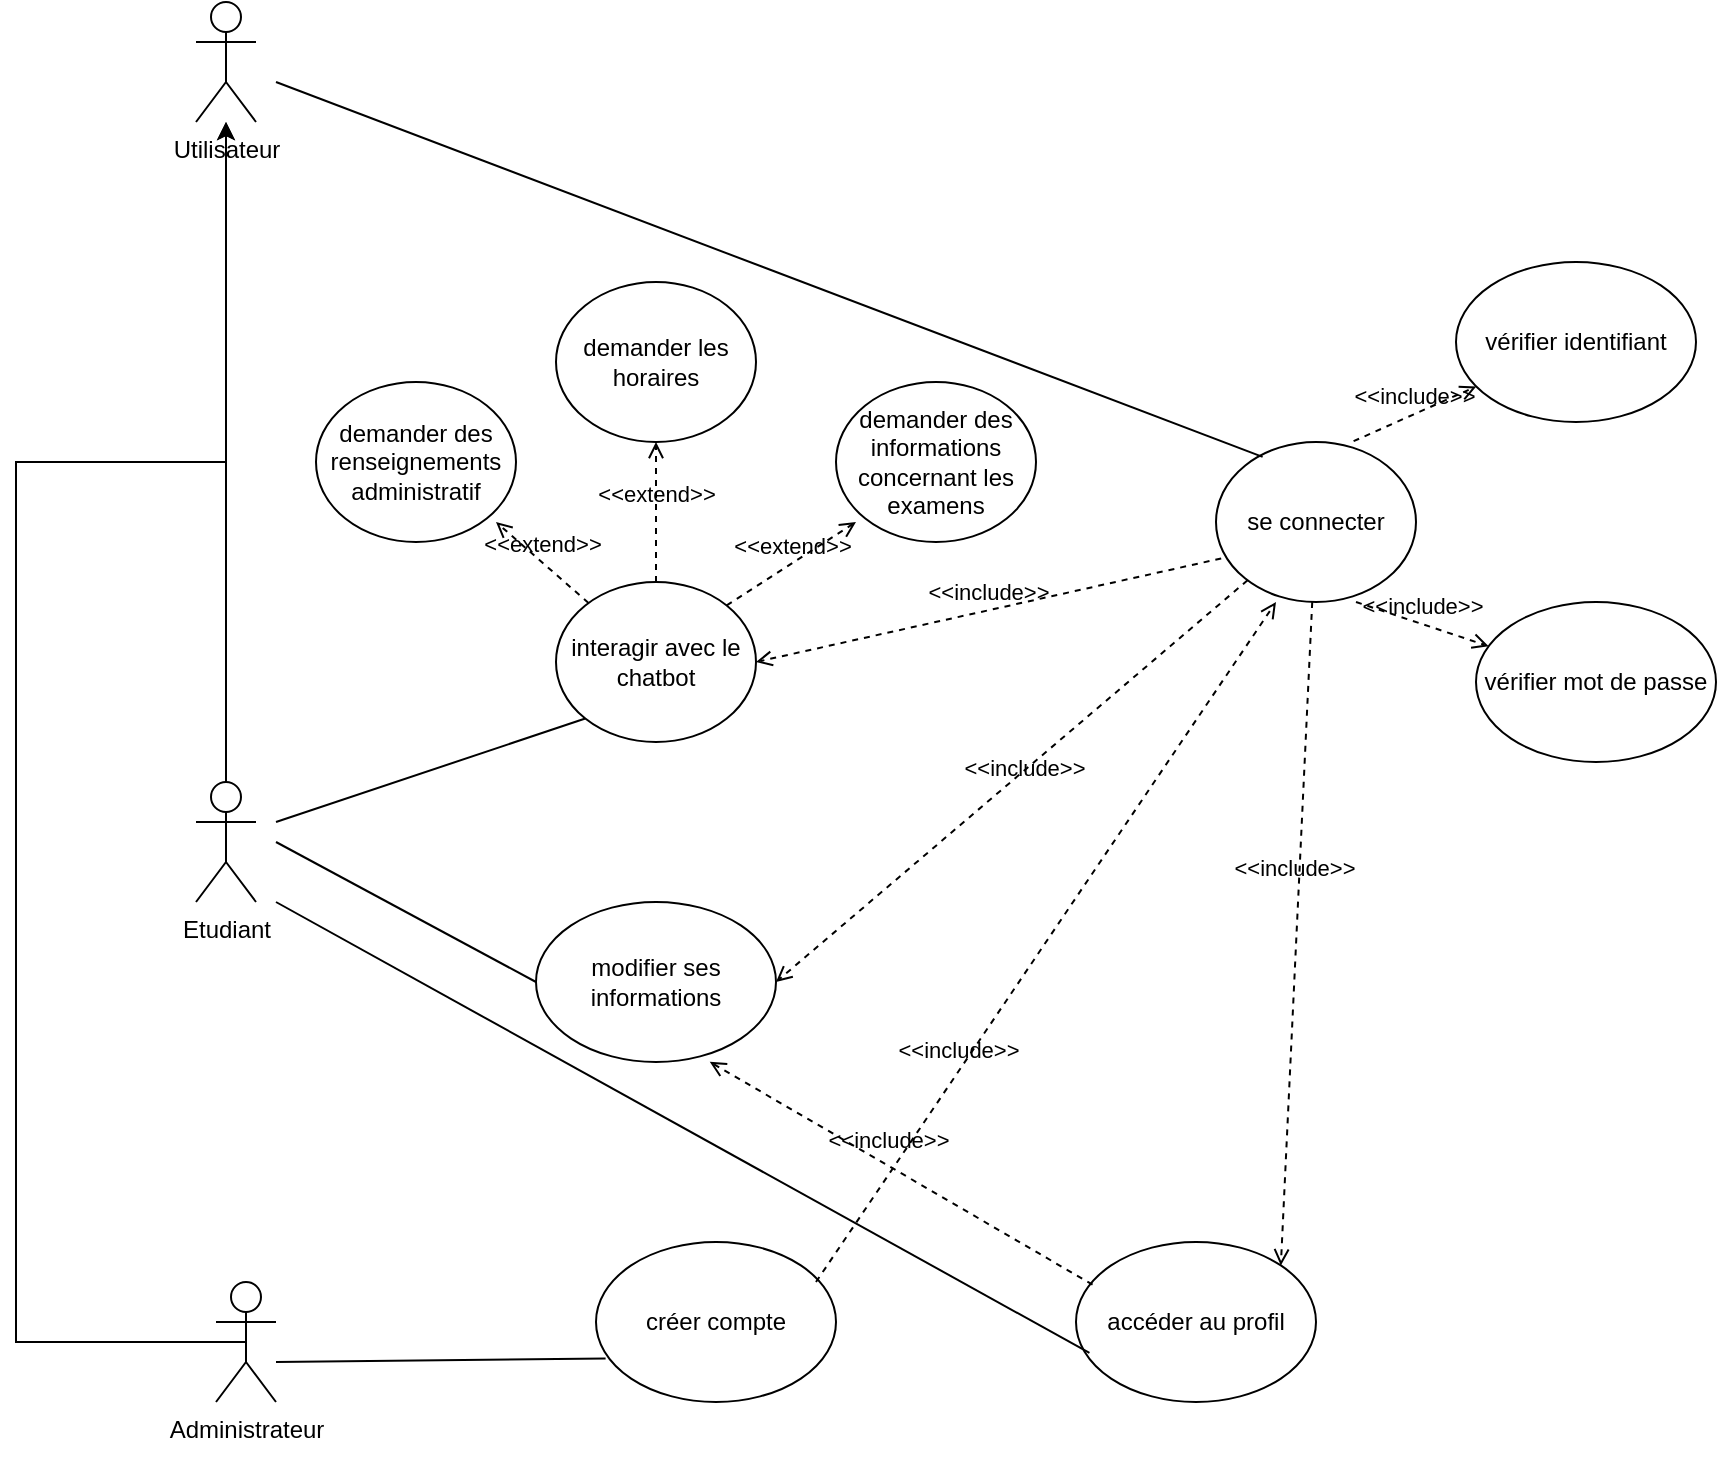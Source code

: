 <mxfile version="26.1.3">
  <diagram name="Page-1" id="xa2ETW6WLZH7pUlQNjPQ">
    <mxGraphModel dx="1075" dy="1535" grid="1" gridSize="10" guides="1" tooltips="1" connect="1" arrows="1" fold="1" page="1" pageScale="1" pageWidth="850" pageHeight="1100" math="0" shadow="0">
      <root>
        <mxCell id="0" />
        <mxCell id="1" parent="0" />
        <mxCell id="PAyLya4S3lvHNLVmTNVt-28" style="edgeStyle=orthogonalEdgeStyle;rounded=0;orthogonalLoop=1;jettySize=auto;html=1;exitX=0.5;exitY=0.5;exitDx=0;exitDy=0;exitPerimeter=0;" parent="1" source="PAyLya4S3lvHNLVmTNVt-1" edge="1" target="PAyLya4S3lvHNLVmTNVt-25">
          <mxGeometry relative="1" as="geometry">
            <mxPoint x="135" y="110" as="targetPoint" />
          </mxGeometry>
        </mxCell>
        <mxCell id="PAyLya4S3lvHNLVmTNVt-1" value="Etudiant" style="shape=umlActor;verticalLabelPosition=bottom;verticalAlign=top;html=1;outlineConnect=0;" parent="1" vertex="1">
          <mxGeometry x="120" y="230" width="30" height="60" as="geometry" />
        </mxCell>
        <mxCell id="PAyLya4S3lvHNLVmTNVt-2" value="Administrateur&lt;div&gt;&lt;br&gt;&lt;/div&gt;" style="shape=umlActor;verticalLabelPosition=bottom;verticalAlign=top;html=1;outlineConnect=0;" parent="1" vertex="1">
          <mxGeometry x="130" y="480" width="30" height="60" as="geometry" />
        </mxCell>
        <mxCell id="PAyLya4S3lvHNLVmTNVt-5" value="se connecter" style="ellipse;whiteSpace=wrap;html=1;" parent="1" vertex="1">
          <mxGeometry x="630" y="60" width="100" height="80" as="geometry" />
        </mxCell>
        <mxCell id="PAyLya4S3lvHNLVmTNVt-6" value="créer compte" style="ellipse;whiteSpace=wrap;html=1;" parent="1" vertex="1">
          <mxGeometry x="320" y="460" width="120" height="80" as="geometry" />
        </mxCell>
        <mxCell id="PAyLya4S3lvHNLVmTNVt-7" value="accéder au profil" style="ellipse;whiteSpace=wrap;html=1;" parent="1" vertex="1">
          <mxGeometry x="560" y="460" width="120" height="80" as="geometry" />
        </mxCell>
        <mxCell id="PAyLya4S3lvHNLVmTNVt-8" value="modifier ses informations" style="ellipse;whiteSpace=wrap;html=1;" parent="1" vertex="1">
          <mxGeometry x="290" y="290" width="120" height="80" as="geometry" />
        </mxCell>
        <mxCell id="PAyLya4S3lvHNLVmTNVt-9" value="interagir avec le chatbot" style="ellipse;whiteSpace=wrap;html=1;" parent="1" vertex="1">
          <mxGeometry x="300" y="130" width="100" height="80" as="geometry" />
        </mxCell>
        <mxCell id="PAyLya4S3lvHNLVmTNVt-11" value="" style="endArrow=none;html=1;rounded=0;entryX=0.04;entryY=0.728;entryDx=0;entryDy=0;entryPerimeter=0;" parent="1" target="PAyLya4S3lvHNLVmTNVt-6" edge="1">
          <mxGeometry width="50" height="50" relative="1" as="geometry">
            <mxPoint x="160" y="520" as="sourcePoint" />
            <mxPoint x="210" y="470" as="targetPoint" />
          </mxGeometry>
        </mxCell>
        <mxCell id="PAyLya4S3lvHNLVmTNVt-12" value="&amp;lt;&amp;lt;include&amp;gt;&amp;gt;" style="html=1;verticalAlign=bottom;labelBackgroundColor=none;endArrow=open;endFill=0;dashed=1;rounded=0;entryX=1;entryY=0;entryDx=0;entryDy=0;" parent="1" source="PAyLya4S3lvHNLVmTNVt-5" target="PAyLya4S3lvHNLVmTNVt-7" edge="1">
          <mxGeometry x="-0.146" y="-2" width="160" relative="1" as="geometry">
            <mxPoint x="300" y="350" as="sourcePoint" />
            <mxPoint x="460" y="350" as="targetPoint" />
            <mxPoint as="offset" />
          </mxGeometry>
        </mxCell>
        <mxCell id="PAyLya4S3lvHNLVmTNVt-13" value="&amp;lt;&amp;lt;include&amp;gt;&amp;gt;" style="html=1;verticalAlign=bottom;labelBackgroundColor=none;endArrow=open;endFill=0;dashed=1;rounded=0;entryX=0.3;entryY=1;entryDx=0;entryDy=0;entryPerimeter=0;" parent="1" target="PAyLya4S3lvHNLVmTNVt-5" edge="1">
          <mxGeometry x="-0.379" width="160" relative="1" as="geometry">
            <mxPoint x="430" y="480" as="sourcePoint" />
            <mxPoint x="550" y="581.882" as="targetPoint" />
            <mxPoint y="-1" as="offset" />
          </mxGeometry>
        </mxCell>
        <mxCell id="PAyLya4S3lvHNLVmTNVt-14" value="&amp;lt;&amp;lt;include&amp;gt;&amp;gt;" style="html=1;verticalAlign=bottom;labelBackgroundColor=none;endArrow=open;endFill=0;dashed=1;rounded=0;entryX=1;entryY=0.5;entryDx=0;entryDy=0;" parent="1" source="PAyLya4S3lvHNLVmTNVt-5" target="PAyLya4S3lvHNLVmTNVt-8" edge="1">
          <mxGeometry x="-0.017" y="6" width="160" relative="1" as="geometry">
            <mxPoint x="450" y="220" as="sourcePoint" />
            <mxPoint x="610" y="220" as="targetPoint" />
            <mxPoint as="offset" />
          </mxGeometry>
        </mxCell>
        <mxCell id="PAyLya4S3lvHNLVmTNVt-15" value="" style="endArrow=none;html=1;rounded=0;entryX=0;entryY=1;entryDx=0;entryDy=0;" parent="1" target="PAyLya4S3lvHNLVmTNVt-9" edge="1">
          <mxGeometry width="50" height="50" relative="1" as="geometry">
            <mxPoint x="160" y="250" as="sourcePoint" />
            <mxPoint x="210" y="180" as="targetPoint" />
          </mxGeometry>
        </mxCell>
        <mxCell id="PAyLya4S3lvHNLVmTNVt-16" value="" style="endArrow=none;html=1;rounded=0;entryX=0.233;entryY=0.093;entryDx=0;entryDy=0;entryPerimeter=0;" parent="1" target="PAyLya4S3lvHNLVmTNVt-5" edge="1">
          <mxGeometry width="50" height="50" relative="1" as="geometry">
            <mxPoint x="160" y="-120" as="sourcePoint" />
            <mxPoint x="640" y="70" as="targetPoint" />
          </mxGeometry>
        </mxCell>
        <mxCell id="PAyLya4S3lvHNLVmTNVt-17" value="" style="endArrow=none;html=1;rounded=0;entryX=0;entryY=0.5;entryDx=0;entryDy=0;" parent="1" target="PAyLya4S3lvHNLVmTNVt-8" edge="1">
          <mxGeometry width="50" height="50" relative="1" as="geometry">
            <mxPoint x="160" y="260" as="sourcePoint" />
            <mxPoint x="210" y="210" as="targetPoint" />
          </mxGeometry>
        </mxCell>
        <mxCell id="PAyLya4S3lvHNLVmTNVt-18" value="&amp;lt;&amp;lt;include&amp;gt;&amp;gt;" style="html=1;verticalAlign=bottom;labelBackgroundColor=none;endArrow=open;endFill=0;dashed=1;rounded=0;entryX=1;entryY=0.5;entryDx=0;entryDy=0;exitX=0.026;exitY=0.728;exitDx=0;exitDy=0;exitPerimeter=0;" parent="1" source="PAyLya4S3lvHNLVmTNVt-5" target="PAyLya4S3lvHNLVmTNVt-9" edge="1">
          <mxGeometry width="160" relative="1" as="geometry">
            <mxPoint x="610" y="120" as="sourcePoint" />
            <mxPoint x="625" y="60" as="targetPoint" />
          </mxGeometry>
        </mxCell>
        <mxCell id="PAyLya4S3lvHNLVmTNVt-21" value="&amp;lt;&amp;lt;include&amp;gt;&amp;gt;" style="html=1;verticalAlign=bottom;labelBackgroundColor=none;endArrow=open;endFill=0;dashed=1;rounded=0;exitX=0.319;exitY=0.054;exitDx=0;exitDy=0;exitPerimeter=0;entryX=0.724;entryY=0.999;entryDx=0;entryDy=0;entryPerimeter=0;" parent="1" target="PAyLya4S3lvHNLVmTNVt-8" edge="1">
          <mxGeometry x="0.089" y="-3" width="160" relative="1" as="geometry">
            <mxPoint x="568.28" y="481.32" as="sourcePoint" />
            <mxPoint x="440" y="220" as="targetPoint" />
            <mxPoint as="offset" />
          </mxGeometry>
        </mxCell>
        <mxCell id="PAyLya4S3lvHNLVmTNVt-25" value="Utilisateur" style="shape=umlActor;verticalLabelPosition=bottom;verticalAlign=top;html=1;outlineConnect=0;" parent="1" vertex="1">
          <mxGeometry x="120" y="-160" width="30" height="60" as="geometry" />
        </mxCell>
        <mxCell id="PAyLya4S3lvHNLVmTNVt-27" style="edgeStyle=orthogonalEdgeStyle;rounded=0;orthogonalLoop=1;jettySize=auto;html=1;exitX=0.5;exitY=0.5;exitDx=0;exitDy=0;exitPerimeter=0;" parent="1" source="PAyLya4S3lvHNLVmTNVt-2" target="PAyLya4S3lvHNLVmTNVt-25" edge="1">
          <mxGeometry relative="1" as="geometry">
            <mxPoint x="75" y="510" as="sourcePoint" />
            <mxPoint x="68.48" y="70.22" as="targetPoint" />
            <Array as="points">
              <mxPoint x="30" y="510" />
              <mxPoint x="30" y="70" />
            </Array>
          </mxGeometry>
        </mxCell>
        <mxCell id="PAyLya4S3lvHNLVmTNVt-33" value="" style="endArrow=none;html=1;rounded=0;entryX=0.056;entryY=0.693;entryDx=0;entryDy=0;entryPerimeter=0;" parent="1" target="PAyLya4S3lvHNLVmTNVt-7" edge="1">
          <mxGeometry width="50" height="50" relative="1" as="geometry">
            <mxPoint x="160" y="290" as="sourcePoint" />
            <mxPoint x="561.248" y="506.684" as="targetPoint" />
          </mxGeometry>
        </mxCell>
        <mxCell id="EoWnzHnyOPH_OsqE4Dfk-1" value="&amp;lt;&amp;lt;include&amp;gt;&amp;gt;" style="html=1;verticalAlign=bottom;labelBackgroundColor=none;endArrow=open;endFill=0;dashed=1;rounded=0;exitX=0.688;exitY=-0.005;exitDx=0;exitDy=0;exitPerimeter=0;" edge="1" parent="1" source="PAyLya4S3lvHNLVmTNVt-5" target="EoWnzHnyOPH_OsqE4Dfk-2">
          <mxGeometry width="160" relative="1" as="geometry">
            <mxPoint x="640" y="30" as="sourcePoint" />
            <mxPoint x="720" y="20" as="targetPoint" />
          </mxGeometry>
        </mxCell>
        <mxCell id="EoWnzHnyOPH_OsqE4Dfk-2" value="vérifier identifiant" style="ellipse;whiteSpace=wrap;html=1;" vertex="1" parent="1">
          <mxGeometry x="750" y="-30" width="120" height="80" as="geometry" />
        </mxCell>
        <mxCell id="EoWnzHnyOPH_OsqE4Dfk-3" value="vérifier mot de passe" style="ellipse;whiteSpace=wrap;html=1;" vertex="1" parent="1">
          <mxGeometry x="760" y="140" width="120" height="80" as="geometry" />
        </mxCell>
        <mxCell id="EoWnzHnyOPH_OsqE4Dfk-4" value="&amp;lt;&amp;lt;include&amp;gt;&amp;gt;" style="html=1;verticalAlign=bottom;labelBackgroundColor=none;endArrow=open;endFill=0;dashed=1;rounded=0;exitX=0.7;exitY=1;exitDx=0;exitDy=0;exitPerimeter=0;" edge="1" parent="1" source="PAyLya4S3lvHNLVmTNVt-5" target="EoWnzHnyOPH_OsqE4Dfk-3">
          <mxGeometry width="160" relative="1" as="geometry">
            <mxPoint x="709" y="70" as="sourcePoint" />
            <mxPoint x="773" y="35" as="targetPoint" />
          </mxGeometry>
        </mxCell>
        <mxCell id="EoWnzHnyOPH_OsqE4Dfk-5" value="&amp;lt;&amp;lt;extend&amp;gt;&amp;gt;" style="html=1;verticalAlign=bottom;labelBackgroundColor=none;endArrow=open;endFill=0;dashed=1;rounded=0;" edge="1" parent="1" source="PAyLya4S3lvHNLVmTNVt-9">
          <mxGeometry width="160" relative="1" as="geometry">
            <mxPoint x="130" y="120" as="sourcePoint" />
            <mxPoint x="270" y="100" as="targetPoint" />
          </mxGeometry>
        </mxCell>
        <mxCell id="EoWnzHnyOPH_OsqE4Dfk-7" value="&amp;lt;&amp;lt;extend&amp;gt;&amp;gt;" style="html=1;verticalAlign=bottom;labelBackgroundColor=none;endArrow=open;endFill=0;dashed=1;rounded=0;exitX=0.5;exitY=0;exitDx=0;exitDy=0;" edge="1" parent="1" source="PAyLya4S3lvHNLVmTNVt-9">
          <mxGeometry width="160" relative="1" as="geometry">
            <mxPoint x="310" y="170" as="sourcePoint" />
            <mxPoint x="350" y="60" as="targetPoint" />
          </mxGeometry>
        </mxCell>
        <mxCell id="EoWnzHnyOPH_OsqE4Dfk-8" value="&amp;lt;&amp;lt;extend&amp;gt;&amp;gt;" style="html=1;verticalAlign=bottom;labelBackgroundColor=none;endArrow=open;endFill=0;dashed=1;rounded=0;exitX=1;exitY=0;exitDx=0;exitDy=0;" edge="1" parent="1" source="PAyLya4S3lvHNLVmTNVt-9">
          <mxGeometry width="160" relative="1" as="geometry">
            <mxPoint x="320" y="180" as="sourcePoint" />
            <mxPoint x="450" y="100" as="targetPoint" />
          </mxGeometry>
        </mxCell>
        <mxCell id="EoWnzHnyOPH_OsqE4Dfk-9" value="demander des renseignements administratif" style="ellipse;whiteSpace=wrap;html=1;" vertex="1" parent="1">
          <mxGeometry x="180" y="30" width="100" height="80" as="geometry" />
        </mxCell>
        <mxCell id="EoWnzHnyOPH_OsqE4Dfk-10" value="demander les horaires" style="ellipse;whiteSpace=wrap;html=1;" vertex="1" parent="1">
          <mxGeometry x="300" y="-20" width="100" height="80" as="geometry" />
        </mxCell>
        <mxCell id="EoWnzHnyOPH_OsqE4Dfk-11" value="demander des informations concernant les examens" style="ellipse;whiteSpace=wrap;html=1;" vertex="1" parent="1">
          <mxGeometry x="440" y="30" width="100" height="80" as="geometry" />
        </mxCell>
      </root>
    </mxGraphModel>
  </diagram>
</mxfile>
